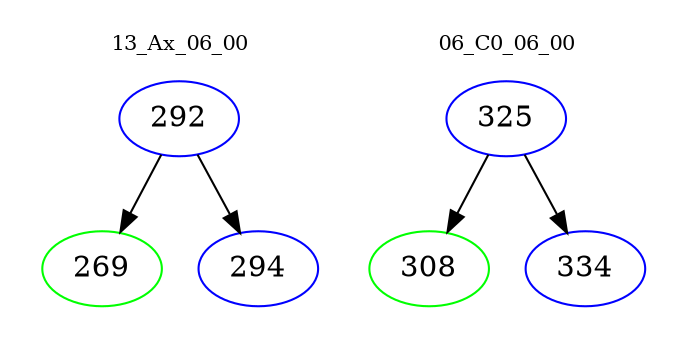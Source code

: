 digraph{
subgraph cluster_0 {
color = white
label = "13_Ax_06_00";
fontsize=10;
T0_292 [label="292", color="blue"]
T0_292 -> T0_269 [color="black"]
T0_269 [label="269", color="green"]
T0_292 -> T0_294 [color="black"]
T0_294 [label="294", color="blue"]
}
subgraph cluster_1 {
color = white
label = "06_C0_06_00";
fontsize=10;
T1_325 [label="325", color="blue"]
T1_325 -> T1_308 [color="black"]
T1_308 [label="308", color="green"]
T1_325 -> T1_334 [color="black"]
T1_334 [label="334", color="blue"]
}
}

